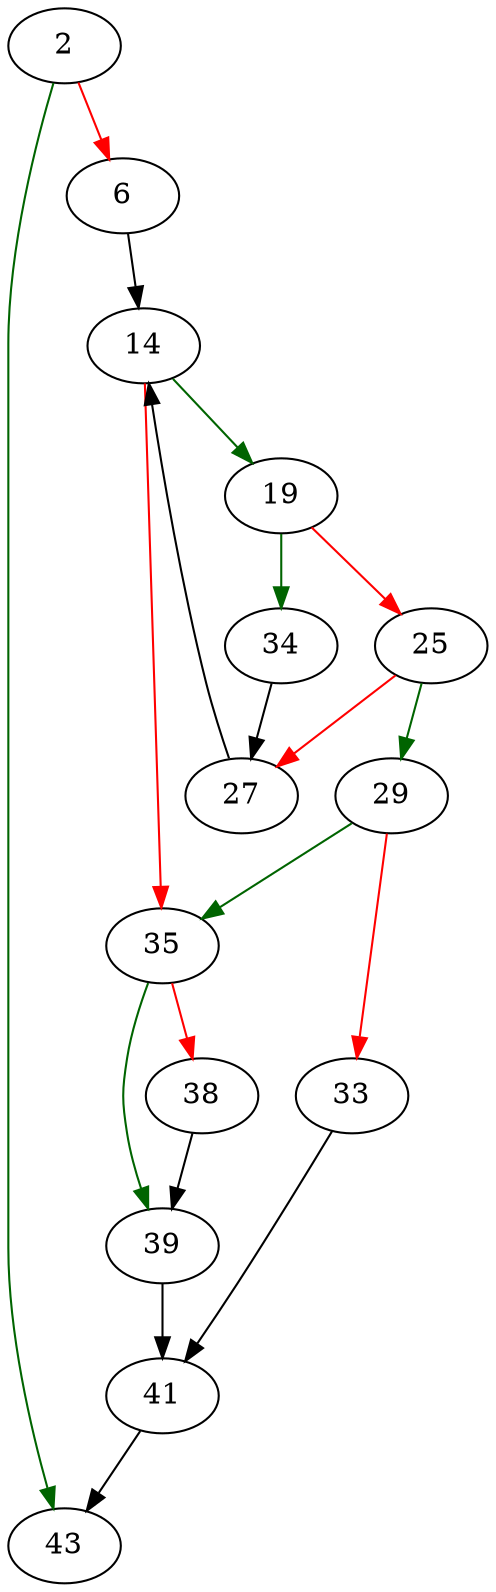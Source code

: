 strict digraph "sha256_stream" {
	// Node definitions.
	2 [entry=true];
	43;
	6;
	14;
	19;
	35;
	34;
	25;
	29;
	27;
	33;
	41;
	39;
	38;

	// Edge definitions.
	2 -> 43 [
		color=darkgreen
		cond=true
	];
	2 -> 6 [
		color=red
		cond=false
	];
	6 -> 14;
	14 -> 19 [
		color=darkgreen
		cond=true
	];
	14 -> 35 [
		color=red
		cond=false
	];
	19 -> 34 [
		color=darkgreen
		cond=true
	];
	19 -> 25 [
		color=red
		cond=false
	];
	35 -> 39 [
		color=darkgreen
		cond=true
	];
	35 -> 38 [
		color=red
		cond=false
	];
	34 -> 27;
	25 -> 29 [
		color=darkgreen
		cond=true
	];
	25 -> 27 [
		color=red
		cond=false
	];
	29 -> 35 [
		color=darkgreen
		cond=true
	];
	29 -> 33 [
		color=red
		cond=false
	];
	27 -> 14;
	33 -> 41;
	41 -> 43;
	39 -> 41;
	38 -> 39;
}